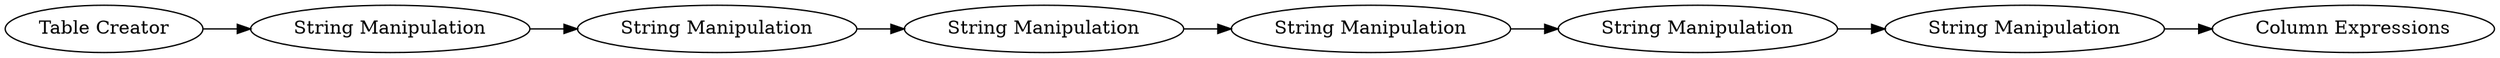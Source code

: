 digraph {
	8 -> 9
	17 -> 19
	19 -> 20
	15 -> 17
	1 -> 6
	9 -> 15
	6 -> 8
	20 [label="Column Expressions"]
	1 [label="Table Creator"]
	9 [label="String Manipulation"]
	6 [label="String Manipulation"]
	8 [label="String Manipulation"]
	15 [label="String Manipulation"]
	17 [label="String Manipulation"]
	19 [label="String Manipulation"]
	rankdir=LR
}
